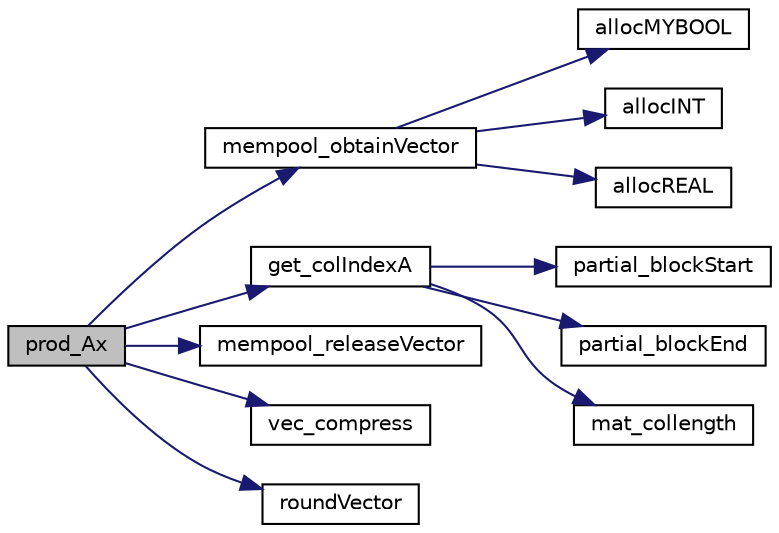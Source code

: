 digraph "prod_Ax"
{
  edge [fontname="Helvetica",fontsize="10",labelfontname="Helvetica",labelfontsize="10"];
  node [fontname="Helvetica",fontsize="10",shape=record];
  rankdir="LR";
  Node2939 [label="prod_Ax",height=0.2,width=0.4,color="black", fillcolor="grey75", style="filled", fontcolor="black"];
  Node2939 -> Node2940 [color="midnightblue",fontsize="10",style="solid",fontname="Helvetica"];
  Node2940 [label="mempool_obtainVector",height=0.2,width=0.4,color="black", fillcolor="white", style="filled",URL="$d9/d18/lp__utils_8c.html#a233b90f38c3d8ee45f68c6cf2a52f6c7"];
  Node2940 -> Node2941 [color="midnightblue",fontsize="10",style="solid",fontname="Helvetica"];
  Node2941 [label="allocMYBOOL",height=0.2,width=0.4,color="black", fillcolor="white", style="filled",URL="$d9/d18/lp__utils_8c.html#a0f35a721d2c3a4beea00b2840c2bea30"];
  Node2940 -> Node2942 [color="midnightblue",fontsize="10",style="solid",fontname="Helvetica"];
  Node2942 [label="allocINT",height=0.2,width=0.4,color="black", fillcolor="white", style="filled",URL="$d9/d18/lp__utils_8c.html#a2081b8e14a0691b7e3931fa280ad9e63"];
  Node2940 -> Node2943 [color="midnightblue",fontsize="10",style="solid",fontname="Helvetica"];
  Node2943 [label="allocREAL",height=0.2,width=0.4,color="black", fillcolor="white", style="filled",URL="$d9/d18/lp__utils_8c.html#a7b25e1f9aee74052b4b6df28443ebf48"];
  Node2939 -> Node2944 [color="midnightblue",fontsize="10",style="solid",fontname="Helvetica"];
  Node2944 [label="get_colIndexA",height=0.2,width=0.4,color="black", fillcolor="white", style="filled",URL="$dc/d9a/lp__matrix_8c.html#a00e1a47f99bafc7bc525936719053bb6"];
  Node2944 -> Node2945 [color="midnightblue",fontsize="10",style="solid",fontname="Helvetica"];
  Node2945 [label="partial_blockStart",height=0.2,width=0.4,color="black", fillcolor="white", style="filled",URL="$d2/d46/lp__price_8c.html#aad871e7628dd08ee91e5186e24673d5a"];
  Node2944 -> Node2946 [color="midnightblue",fontsize="10",style="solid",fontname="Helvetica"];
  Node2946 [label="partial_blockEnd",height=0.2,width=0.4,color="black", fillcolor="white", style="filled",URL="$d2/d46/lp__price_8c.html#a6494d316c18292fc4f62ad39591a383a"];
  Node2944 -> Node2947 [color="midnightblue",fontsize="10",style="solid",fontname="Helvetica"];
  Node2947 [label="mat_collength",height=0.2,width=0.4,color="black", fillcolor="white", style="filled",URL="$dc/d9a/lp__matrix_8c.html#a258da1c9a3b1fedd9704451f7ab7e6f4"];
  Node2939 -> Node2948 [color="midnightblue",fontsize="10",style="solid",fontname="Helvetica"];
  Node2948 [label="mempool_releaseVector",height=0.2,width=0.4,color="black", fillcolor="white", style="filled",URL="$d9/d18/lp__utils_8c.html#a0e98bd3eae05375391aa13a79dc248f9"];
  Node2939 -> Node2949 [color="midnightblue",fontsize="10",style="solid",fontname="Helvetica"];
  Node2949 [label="vec_compress",height=0.2,width=0.4,color="black", fillcolor="white", style="filled",URL="$dc/d9a/lp__matrix_8c.html#a1236d2af75570c5f158edcc0583233a5"];
  Node2939 -> Node2950 [color="midnightblue",fontsize="10",style="solid",fontname="Helvetica"];
  Node2950 [label="roundVector",height=0.2,width=0.4,color="black", fillcolor="white", style="filled",URL="$d9/d18/lp__utils_8c.html#a0ca773eb7a7eca9d7c7ea9596dd8ec67"];
}
